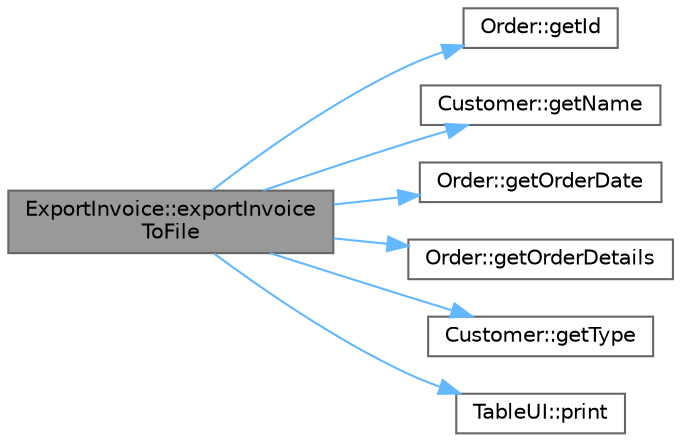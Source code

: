 digraph "ExportInvoice::exportInvoiceToFile"
{
 // LATEX_PDF_SIZE
  bgcolor="transparent";
  edge [fontname=Helvetica,fontsize=10,labelfontname=Helvetica,labelfontsize=10];
  node [fontname=Helvetica,fontsize=10,shape=box,height=0.2,width=0.4];
  rankdir="LR";
  Node1 [id="Node000001",label="ExportInvoice::exportInvoice\lToFile",height=0.2,width=0.4,color="gray40", fillcolor="grey60", style="filled", fontcolor="black",tooltip="Xuất hóa đơn cho đơn hàng và khách hàng."];
  Node1 -> Node2 [id="edge1_Node000001_Node000002",color="steelblue1",style="solid",tooltip=" "];
  Node2 [id="Node000002",label="Order::getId",height=0.2,width=0.4,color="grey40", fillcolor="white", style="filled",URL="$class_order.html#a9506e43ee697e335b3e0e3ad04f4d8fa",tooltip="Lấy mã đơn hàng."];
  Node1 -> Node3 [id="edge2_Node000001_Node000003",color="steelblue1",style="solid",tooltip=" "];
  Node3 [id="Node000003",label="Customer::getName",height=0.2,width=0.4,color="grey40", fillcolor="white", style="filled",URL="$class_customer.html#a54d175538cebde1559e82c644eba9f64",tooltip="Lấy tên của khách hàng."];
  Node1 -> Node4 [id="edge3_Node000001_Node000004",color="steelblue1",style="solid",tooltip=" "];
  Node4 [id="Node000004",label="Order::getOrderDate",height=0.2,width=0.4,color="grey40", fillcolor="white", style="filled",URL="$class_order.html#a7308a302f6938344a624fb42883ee98b",tooltip="Lấy ngày đặt hàng."];
  Node1 -> Node5 [id="edge4_Node000001_Node000005",color="steelblue1",style="solid",tooltip=" "];
  Node5 [id="Node000005",label="Order::getOrderDetails",height=0.2,width=0.4,color="grey40", fillcolor="white", style="filled",URL="$class_order.html#a20886fa81e96972d80f6ffe209ee4f1f",tooltip="Lấy danh sách chi tiết đơn hàng."];
  Node1 -> Node6 [id="edge5_Node000001_Node000006",color="steelblue1",style="solid",tooltip=" "];
  Node6 [id="Node000006",label="Customer::getType",height=0.2,width=0.4,color="grey40", fillcolor="white", style="filled",URL="$class_customer.html#a4f77d0ffacbb1fe82f93fb45e0eba480",tooltip="Lấy loại khách hàng dưới dạng chuỗi."];
  Node1 -> Node7 [id="edge6_Node000001_Node000007",color="steelblue1",style="solid",tooltip=" "];
  Node7 [id="Node000007",label="TableUI::print",height=0.2,width=0.4,color="grey40", fillcolor="white", style="filled",URL="$class_table_u_i.html#a7780bfa2c06d1e17fbe58cc8e7081c84",tooltip="In ra bảng từ một danh sách các hàng (tuples), mỗi hàng là một vector chuỗi."];
}
